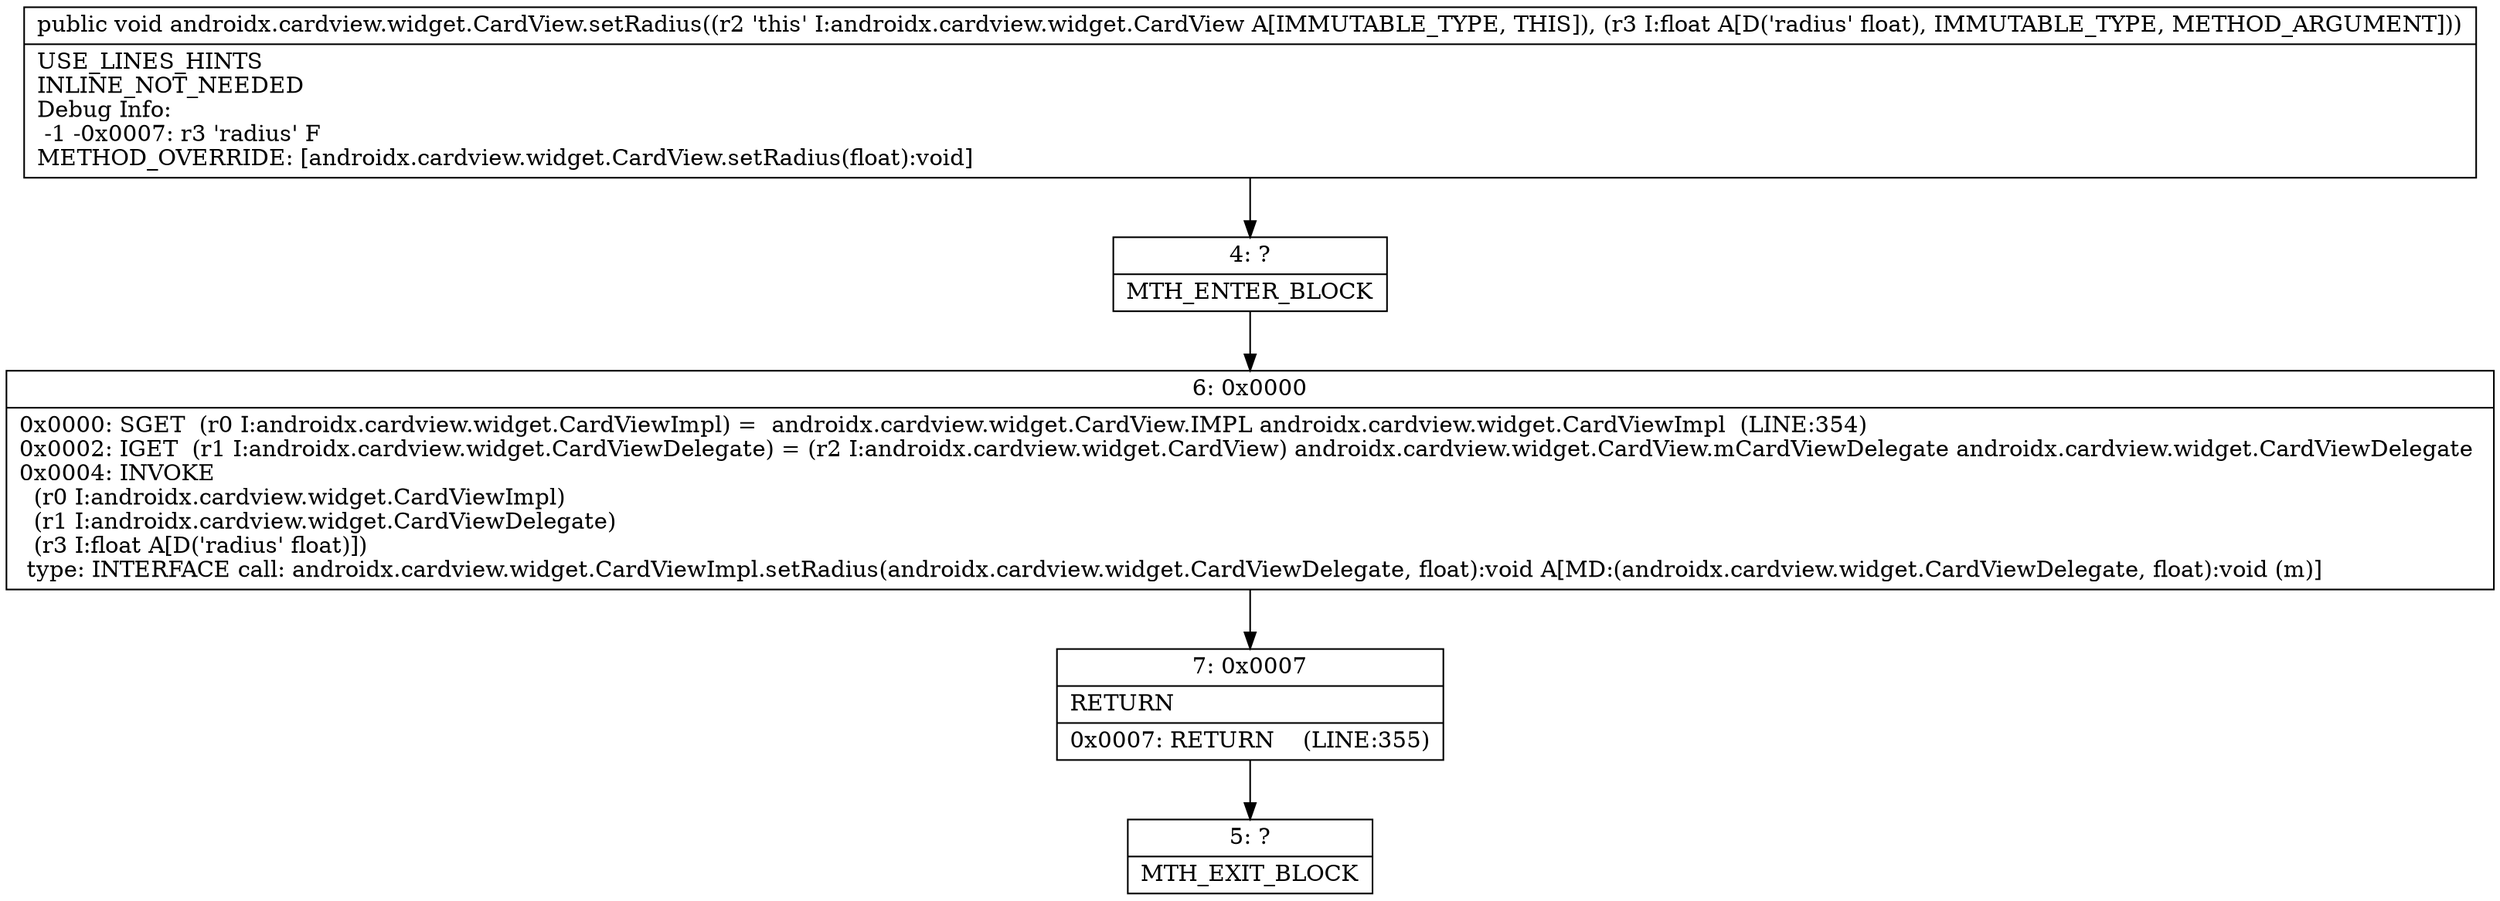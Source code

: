 digraph "CFG forandroidx.cardview.widget.CardView.setRadius(F)V" {
Node_4 [shape=record,label="{4\:\ ?|MTH_ENTER_BLOCK\l}"];
Node_6 [shape=record,label="{6\:\ 0x0000|0x0000: SGET  (r0 I:androidx.cardview.widget.CardViewImpl) =  androidx.cardview.widget.CardView.IMPL androidx.cardview.widget.CardViewImpl  (LINE:354)\l0x0002: IGET  (r1 I:androidx.cardview.widget.CardViewDelegate) = (r2 I:androidx.cardview.widget.CardView) androidx.cardview.widget.CardView.mCardViewDelegate androidx.cardview.widget.CardViewDelegate \l0x0004: INVOKE  \l  (r0 I:androidx.cardview.widget.CardViewImpl)\l  (r1 I:androidx.cardview.widget.CardViewDelegate)\l  (r3 I:float A[D('radius' float)])\l type: INTERFACE call: androidx.cardview.widget.CardViewImpl.setRadius(androidx.cardview.widget.CardViewDelegate, float):void A[MD:(androidx.cardview.widget.CardViewDelegate, float):void (m)]\l}"];
Node_7 [shape=record,label="{7\:\ 0x0007|RETURN\l|0x0007: RETURN    (LINE:355)\l}"];
Node_5 [shape=record,label="{5\:\ ?|MTH_EXIT_BLOCK\l}"];
MethodNode[shape=record,label="{public void androidx.cardview.widget.CardView.setRadius((r2 'this' I:androidx.cardview.widget.CardView A[IMMUTABLE_TYPE, THIS]), (r3 I:float A[D('radius' float), IMMUTABLE_TYPE, METHOD_ARGUMENT]))  | USE_LINES_HINTS\lINLINE_NOT_NEEDED\lDebug Info:\l  \-1 \-0x0007: r3 'radius' F\lMETHOD_OVERRIDE: [androidx.cardview.widget.CardView.setRadius(float):void]\l}"];
MethodNode -> Node_4;Node_4 -> Node_6;
Node_6 -> Node_7;
Node_7 -> Node_5;
}

